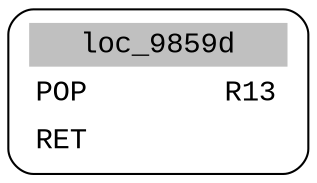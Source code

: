 digraph asm_graph {
1941 [
shape="Mrecord" fontname="Courier New"label =<<table border="0" cellborder="0" cellpadding="3"><tr><td align="center" colspan="2" bgcolor="grey">loc_9859d</td></tr><tr><td align="left">POP        R13</td></tr><tr><td align="left">RET        </td></tr></table>> ];
}